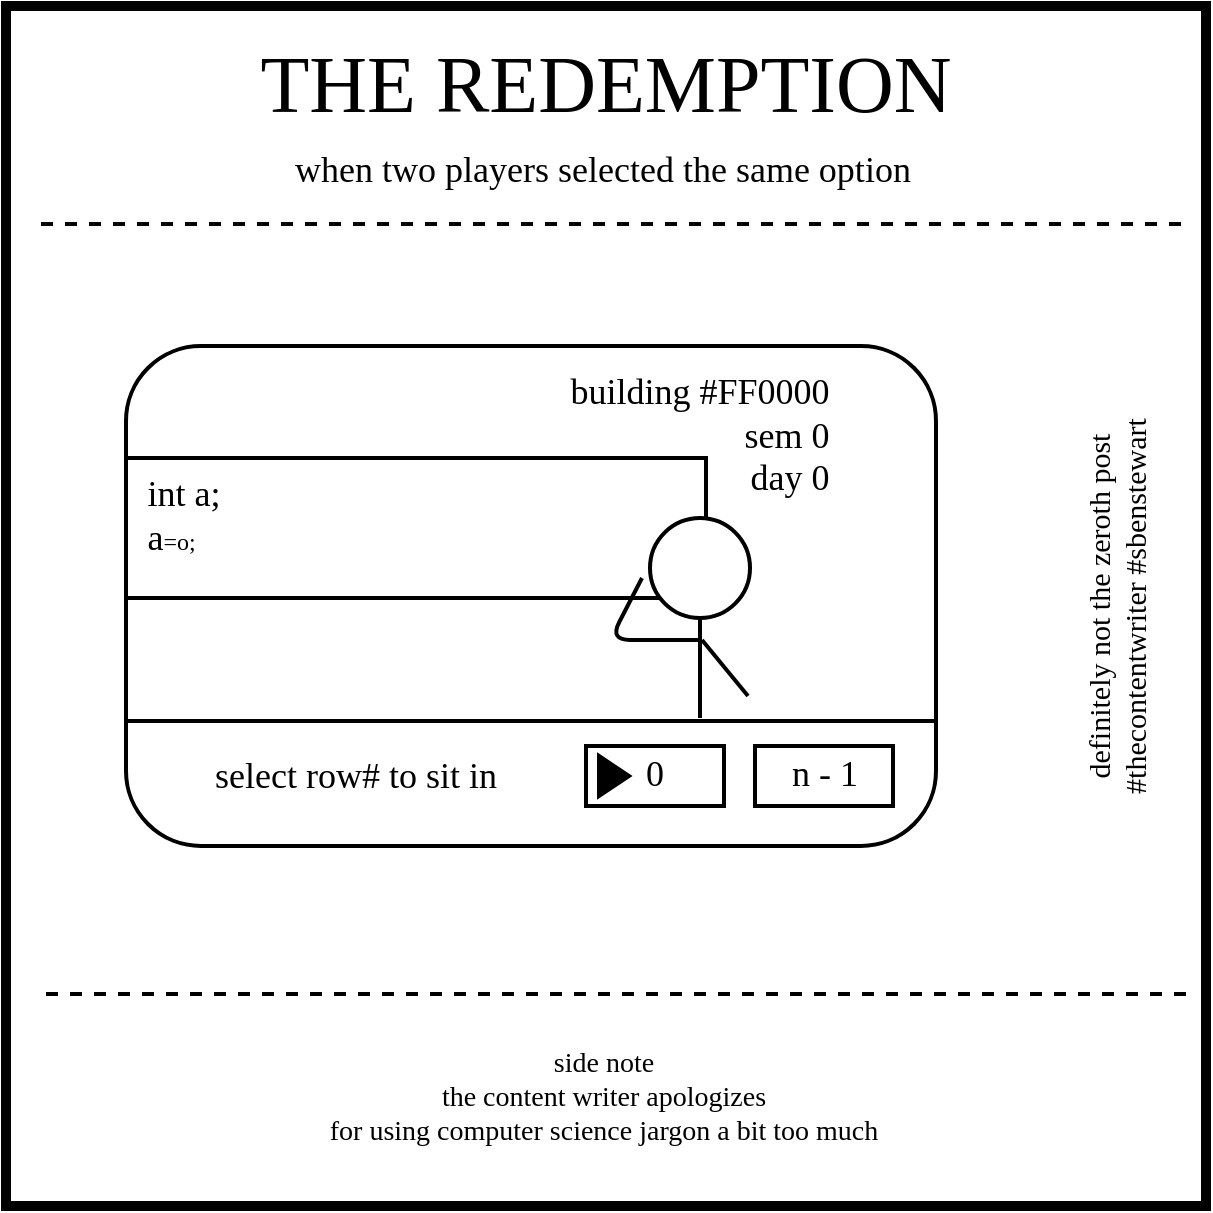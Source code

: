 <mxfile version="14.4.2" type="device"><diagram id="dX7Dphyso45SB9-RoEhv" name="Page-1"><mxGraphModel dx="1038" dy="532" grid="1" gridSize="10" guides="1" tooltips="1" connect="1" arrows="1" fold="1" page="1" pageScale="1" pageWidth="827" pageHeight="1169" math="0" shadow="0"><root><mxCell id="0"/><mxCell id="1" parent="0"/><mxCell id="nfxZPmU7g6QgWNAvG-ER-2" value="" style="whiteSpace=wrap;html=1;aspect=fixed;strokeWidth=5;fillColor=none;fontFamily=xkcd;" parent="1" vertex="1"><mxGeometry x="210" y="90" width="600" height="600" as="geometry"/></mxCell><mxCell id="cL1HRqscOi8WgDcTb0kE-1" value="" style="rounded=1;whiteSpace=wrap;html=1;strokeWidth=2;" vertex="1" parent="1"><mxGeometry x="270" y="260" width="405" height="250" as="geometry"/></mxCell><mxCell id="cL1HRqscOi8WgDcTb0kE-20" value="" style="rounded=0;whiteSpace=wrap;html=1;strokeColor=#000000;strokeWidth=2;fontFamily=Comic Sans MS;" vertex="1" parent="1"><mxGeometry x="270" y="316" width="290" height="70" as="geometry"/></mxCell><mxCell id="8b6ggLF4gSHIukh4vJdm-18" value="&lt;font&gt;&lt;span style=&quot;font-size: 40px&quot;&gt;THE REDEMPTION&lt;/span&gt;&lt;br&gt;&lt;/font&gt;" style="text;html=1;strokeColor=none;fillColor=none;align=center;verticalAlign=middle;whiteSpace=wrap;rounded=0;fontFamily=xkcd;" parent="1" vertex="1"><mxGeometry x="225" y="118" width="570" height="22" as="geometry"/></mxCell><mxCell id="8b6ggLF4gSHIukh4vJdm-24" value="&lt;font&gt;&lt;span style=&quot;font-size: 18px&quot;&gt;when two players selected the same option&lt;/span&gt;&lt;br&gt;&lt;/font&gt;" style="text;html=1;strokeColor=none;fillColor=none;align=center;verticalAlign=middle;whiteSpace=wrap;rounded=0;fontFamily=xkcd;" parent="1" vertex="1"><mxGeometry x="249.25" y="162" width="518.5" height="20" as="geometry"/></mxCell><mxCell id="8b6ggLF4gSHIukh4vJdm-30" value="" style="endArrow=none;dashed=1;html=1;strokeWidth=2;" parent="1" edge="1"><mxGeometry width="50" height="50" relative="1" as="geometry"><mxPoint x="797.5" y="199" as="sourcePoint"/><mxPoint x="222.5" y="199" as="targetPoint"/></mxGeometry></mxCell><mxCell id="k-dpR7HA_-HZ3Fbqk2lw-16" value="" style="endArrow=none;dashed=1;html=1;strokeWidth=2;" parent="1" edge="1"><mxGeometry width="50" height="50" relative="1" as="geometry"><mxPoint x="800" y="584" as="sourcePoint"/><mxPoint x="225" y="584" as="targetPoint"/></mxGeometry></mxCell><mxCell id="k-dpR7HA_-HZ3Fbqk2lw-17" value="&lt;font style=&quot;font-size: 14px&quot;&gt;&lt;span&gt;side note&lt;/span&gt;&lt;br&gt;the content writer apologizes&lt;br&gt;for using computer science jargon a bit too much&lt;br&gt;&lt;/font&gt;" style="text;html=1;strokeColor=none;fillColor=none;align=center;verticalAlign=middle;whiteSpace=wrap;rounded=0;fontFamily=xkcd;" parent="1" vertex="1"><mxGeometry x="208.5" y="596" width="600" height="80" as="geometry"/></mxCell><mxCell id="euaHSMH8fYii958cPEId-22" style="edgeStyle=orthogonalEdgeStyle;rounded=0;orthogonalLoop=1;jettySize=auto;html=1;exitX=0.5;exitY=1;exitDx=0;exitDy=0;strokeWidth=2;" parent="1" edge="1"><mxGeometry relative="1" as="geometry"><mxPoint x="661" y="451" as="sourcePoint"/><mxPoint x="661" y="451" as="targetPoint"/></mxGeometry></mxCell><mxCell id="pKVuHFSoDqtFi99w7tCS-15" value="&lt;font style=&quot;font-size: 15px&quot;&gt;&lt;font style=&quot;font-size: 15px&quot;&gt;definitely not the zeroth post&lt;br&gt;&lt;/font&gt;#thecontentwriter #sbenstewart&lt;br&gt;&lt;/font&gt;" style="text;html=1;strokeColor=none;fillColor=none;align=center;verticalAlign=middle;whiteSpace=wrap;rounded=0;rotation=-90;fontFamily=xkcd;" parent="1" vertex="1"><mxGeometry x="605" y="380" width="320" height="20" as="geometry"/></mxCell><mxCell id="cL1HRqscOi8WgDcTb0kE-4" value="" style="endArrow=none;html=1;fontFamily=Comic Sans MS;strokeWidth=2;exitX=0;exitY=0.75;exitDx=0;exitDy=0;entryX=1;entryY=0.75;entryDx=0;entryDy=0;" edge="1" parent="1" source="cL1HRqscOi8WgDcTb0kE-1" target="cL1HRqscOi8WgDcTb0kE-1"><mxGeometry width="50" height="50" relative="1" as="geometry"><mxPoint x="610" y="380" as="sourcePoint"/><mxPoint x="660" y="330" as="targetPoint"/></mxGeometry></mxCell><mxCell id="cL1HRqscOi8WgDcTb0kE-5" value="&lt;font&gt;&lt;span style=&quot;font-size: 18px&quot;&gt;select row# to sit in&lt;/span&gt;&lt;br&gt;&lt;/font&gt;" style="text;html=1;strokeColor=none;fillColor=none;align=center;verticalAlign=middle;whiteSpace=wrap;rounded=0;fontFamily=xkcd;" vertex="1" parent="1"><mxGeometry x="280" y="465" width="210" height="20" as="geometry"/></mxCell><mxCell id="cL1HRqscOi8WgDcTb0kE-9" value="&lt;span style=&quot;font-family: &amp;#34;xkcd&amp;#34; ; font-size: 18px&quot;&gt;n - 1&lt;/span&gt;" style="rounded=0;whiteSpace=wrap;html=1;strokeColor=#000000;strokeWidth=2;fontFamily=Comic Sans MS;verticalAlign=middle;horizontal=1;spacingBottom=3;" vertex="1" parent="1"><mxGeometry x="584.5" y="460" width="69" height="30" as="geometry"/></mxCell><mxCell id="cL1HRqscOi8WgDcTb0kE-10" value="&lt;span style=&quot;font-family: &amp;#34;xkcd&amp;#34; ; font-size: 18px&quot;&gt;0&lt;/span&gt;" style="rounded=0;whiteSpace=wrap;html=1;strokeColor=#000000;strokeWidth=2;fontFamily=Comic Sans MS;verticalAlign=middle;horizontal=1;spacingBottom=3;" vertex="1" parent="1"><mxGeometry x="500" y="460" width="69" height="30" as="geometry"/></mxCell><mxCell id="cL1HRqscOi8WgDcTb0kE-12" value="&lt;div style=&quot;text-align: right&quot;&gt;&lt;span style=&quot;font-size: 18px&quot;&gt;building&amp;nbsp;&lt;/span&gt;&lt;span style=&quot;font-size: 18px&quot;&gt;#FF0000&lt;/span&gt;&lt;/div&gt;&lt;div style=&quot;text-align: right&quot;&gt;&lt;span style=&quot;font-size: 18px&quot;&gt;sem 0&lt;/span&gt;&lt;/div&gt;&lt;font&gt;&lt;span style=&quot;font-size: 18px&quot;&gt;&lt;div style=&quot;text-align: right&quot;&gt;&lt;span&gt;day 0&lt;/span&gt;&lt;/div&gt;&lt;/span&gt;&lt;/font&gt;" style="text;html=1;strokeColor=none;fillColor=none;align=center;verticalAlign=middle;whiteSpace=wrap;rounded=0;fontFamily=xkcd;" vertex="1" parent="1"><mxGeometry x="455.25" y="270" width="203.5" height="70" as="geometry"/></mxCell><mxCell id="cL1HRqscOi8WgDcTb0kE-13" value="" style="ellipse;whiteSpace=wrap;html=1;aspect=fixed;strokeColor=#000000;strokeWidth=2;fontFamily=Comic Sans MS;" vertex="1" parent="1"><mxGeometry x="532" y="346" width="50" height="50" as="geometry"/></mxCell><mxCell id="cL1HRqscOi8WgDcTb0kE-14" value="" style="endArrow=none;html=1;strokeWidth=2;fontFamily=Comic Sans MS;entryX=0.5;entryY=1;entryDx=0;entryDy=0;" edge="1" parent="1" target="cL1HRqscOi8WgDcTb0kE-13"><mxGeometry width="50" height="50" relative="1" as="geometry"><mxPoint x="557" y="446" as="sourcePoint"/><mxPoint x="722" y="456" as="targetPoint"/></mxGeometry></mxCell><mxCell id="cL1HRqscOi8WgDcTb0kE-16" value="" style="endArrow=none;html=1;strokeWidth=2;fontFamily=Comic Sans MS;" edge="1" parent="1"><mxGeometry width="50" height="50" relative="1" as="geometry"><mxPoint x="558" y="407" as="sourcePoint"/><mxPoint x="581" y="435" as="targetPoint"/></mxGeometry></mxCell><mxCell id="cL1HRqscOi8WgDcTb0kE-17" value="" style="endArrow=none;html=1;strokeWidth=2;fontFamily=Comic Sans MS;" edge="1" parent="1"><mxGeometry width="50" height="50" relative="1" as="geometry"><mxPoint x="528" y="376" as="sourcePoint"/><mxPoint x="558" y="407" as="targetPoint"/><Array as="points"><mxPoint x="512" y="407"/></Array></mxGeometry></mxCell><mxCell id="cL1HRqscOi8WgDcTb0kE-21" value="&lt;div style=&quot;text-align: left&quot;&gt;&lt;span style=&quot;font-size: 18px ; font-family: &amp;#34;comic sans ms&amp;#34;&quot;&gt;int a;&lt;/span&gt;&lt;/div&gt;&lt;font&gt;&lt;div style=&quot;text-align: left&quot;&gt;&lt;font face=&quot;Comic Sans MS&quot;&gt;&lt;span style=&quot;font-size: 18px&quot;&gt;a&lt;/span&gt;&lt;/font&gt;&lt;span&gt;=o;&lt;/span&gt;&lt;/div&gt;&lt;/font&gt;" style="text;html=1;strokeColor=none;fillColor=none;align=center;verticalAlign=middle;whiteSpace=wrap;rounded=0;fontFamily=xkcd;" vertex="1" parent="1"><mxGeometry x="249.25" y="335" width="100" height="20" as="geometry"/></mxCell><mxCell id="cL1HRqscOi8WgDcTb0kE-22" value="" style="triangle;whiteSpace=wrap;html=1;strokeColor=#000000;strokeWidth=2;fontFamily=Comic Sans MS;fillColor=#000000;" vertex="1" parent="1"><mxGeometry x="506.5" y="465" width="15" height="20" as="geometry"/></mxCell></root></mxGraphModel></diagram></mxfile>